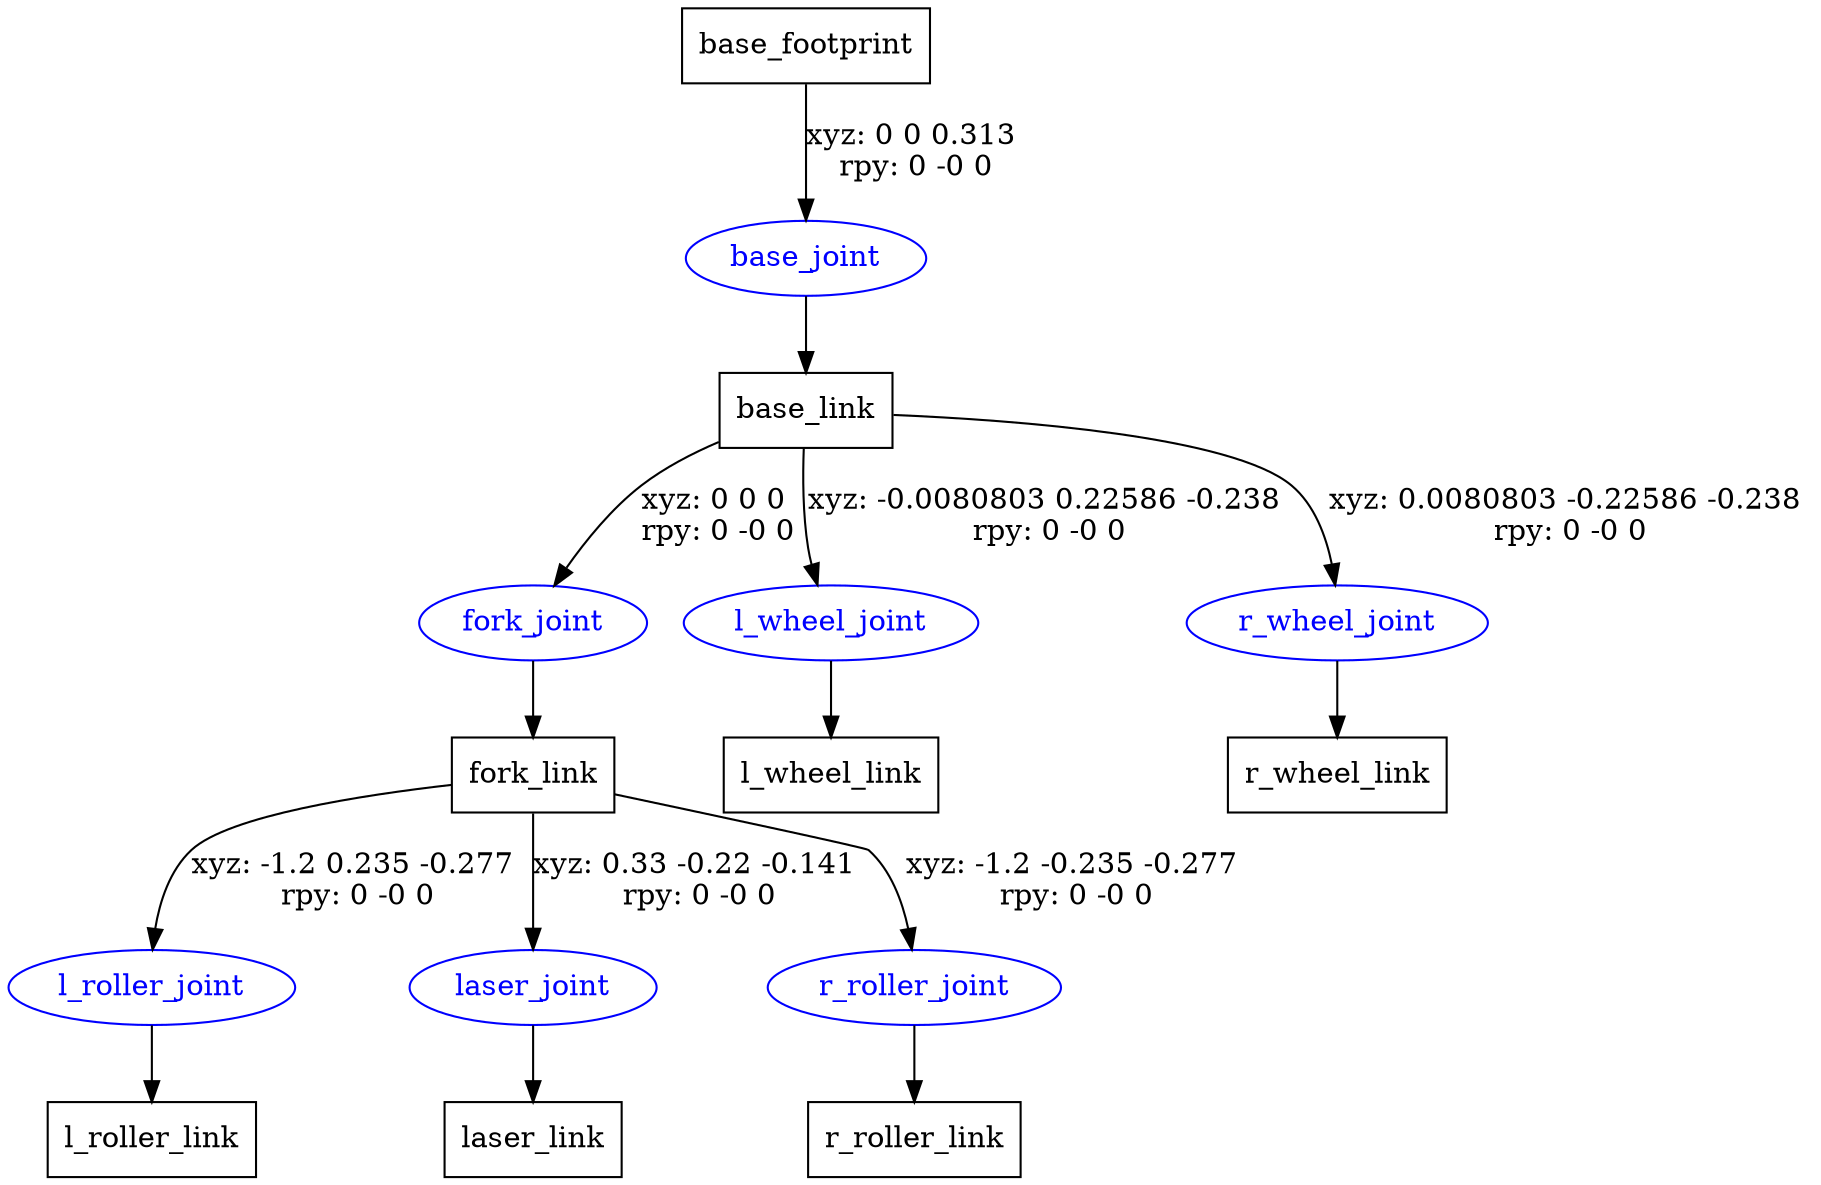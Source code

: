 digraph G {
node [shape=box];
"base_footprint" [label="base_footprint"];
"base_link" [label="base_link"];
"fork_link" [label="fork_link"];
"l_roller_link" [label="l_roller_link"];
"laser_link" [label="laser_link"];
"r_roller_link" [label="r_roller_link"];
"l_wheel_link" [label="l_wheel_link"];
"r_wheel_link" [label="r_wheel_link"];
node [shape=ellipse, color=blue, fontcolor=blue];
"base_footprint" -> "base_joint" [label="xyz: 0 0 0.313 \nrpy: 0 -0 0"]
"base_joint" -> "base_link"
"base_link" -> "fork_joint" [label="xyz: 0 0 0 \nrpy: 0 -0 0"]
"fork_joint" -> "fork_link"
"fork_link" -> "l_roller_joint" [label="xyz: -1.2 0.235 -0.277 \nrpy: 0 -0 0"]
"l_roller_joint" -> "l_roller_link"
"fork_link" -> "laser_joint" [label="xyz: 0.33 -0.22 -0.141 \nrpy: 0 -0 0"]
"laser_joint" -> "laser_link"
"fork_link" -> "r_roller_joint" [label="xyz: -1.2 -0.235 -0.277 \nrpy: 0 -0 0"]
"r_roller_joint" -> "r_roller_link"
"base_link" -> "l_wheel_joint" [label="xyz: -0.0080803 0.22586 -0.238 \nrpy: 0 -0 0"]
"l_wheel_joint" -> "l_wheel_link"
"base_link" -> "r_wheel_joint" [label="xyz: 0.0080803 -0.22586 -0.238 \nrpy: 0 -0 0"]
"r_wheel_joint" -> "r_wheel_link"
}
